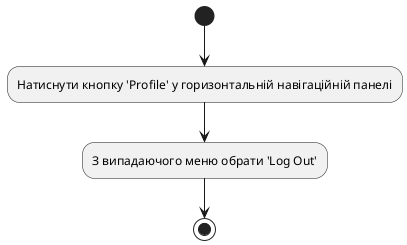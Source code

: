 @startuml AU7

(*)--> "Натиснути кнопку 'Profile' у горизонтальній навігаційній панелі"
--> "З випадаючого меню обрати 'Log Out'"
-->(*)
@enduml